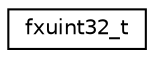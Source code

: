 digraph "Graphical Class Hierarchy"
{
  edge [fontname="Helvetica",fontsize="10",labelfontname="Helvetica",labelfontsize="10"];
  node [fontname="Helvetica",fontsize="10",shape=record];
  rankdir="LR";
  Node1 [label="fxuint32_t",height=0.2,width=0.4,color="black", fillcolor="white", style="filled",URL="$classfxuint32__t.html"];
}
